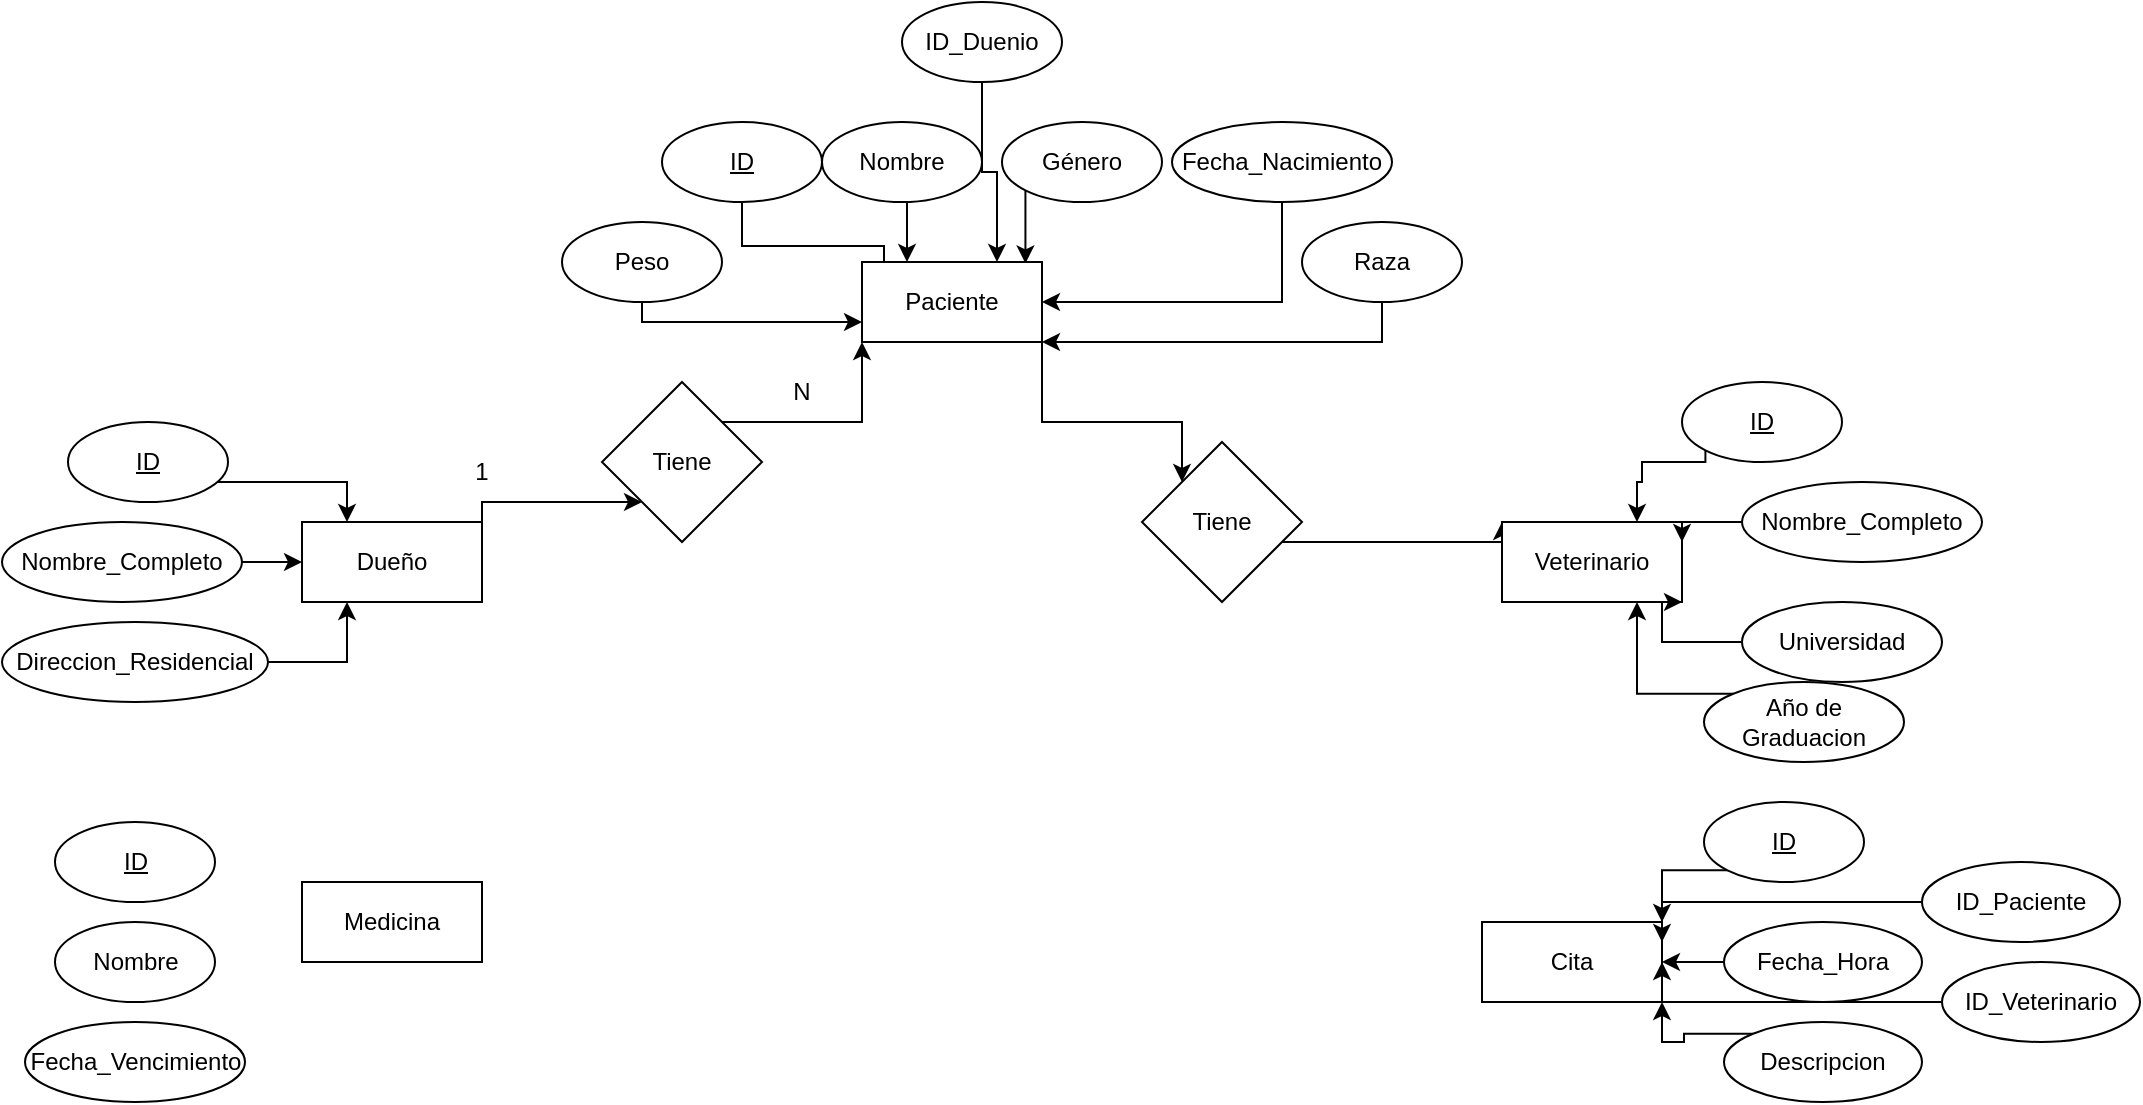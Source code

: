 <mxfile version="21.6.6" type="github">
  <diagram name="Página-1" id="gaglXOY1fkiQmku1G0-f">
    <mxGraphModel dx="1469" dy="638" grid="1" gridSize="10" guides="1" tooltips="1" connect="1" arrows="1" fold="1" page="1" pageScale="1" pageWidth="827" pageHeight="1169" math="0" shadow="0">
      <root>
        <mxCell id="0" />
        <mxCell id="1" parent="0" />
        <mxCell id="pG8nJ7djlk1emytkM-Li-5" style="edgeStyle=orthogonalEdgeStyle;rounded=0;orthogonalLoop=1;jettySize=auto;html=1;exitX=0.5;exitY=1;exitDx=0;exitDy=0;entryX=0.103;entryY=0.018;entryDx=0;entryDy=0;entryPerimeter=0;" edge="1" parent="1" source="pG8nJ7djlk1emytkM-Li-3" target="pG8nJ7djlk1emytkM-Li-18">
          <mxGeometry relative="1" as="geometry">
            <mxPoint x="780.0" y="325" as="targetPoint" />
            <Array as="points">
              <mxPoint x="710" y="302" />
              <mxPoint x="781" y="302" />
              <mxPoint x="781" y="325" />
              <mxPoint x="779" y="325" />
            </Array>
          </mxGeometry>
        </mxCell>
        <mxCell id="pG8nJ7djlk1emytkM-Li-3" value="&lt;u&gt;ID&lt;/u&gt;" style="ellipse;whiteSpace=wrap;html=1;" vertex="1" parent="1">
          <mxGeometry x="670" y="240" width="80" height="40" as="geometry" />
        </mxCell>
        <mxCell id="pG8nJ7djlk1emytkM-Li-8" style="edgeStyle=orthogonalEdgeStyle;rounded=0;orthogonalLoop=1;jettySize=auto;html=1;exitX=0.5;exitY=1;exitDx=0;exitDy=0;entryX=0.25;entryY=0;entryDx=0;entryDy=0;" edge="1" parent="1" source="pG8nJ7djlk1emytkM-Li-6" target="pG8nJ7djlk1emytkM-Li-18">
          <mxGeometry relative="1" as="geometry">
            <mxPoint x="793.096" y="307.369" as="targetPoint" />
          </mxGeometry>
        </mxCell>
        <mxCell id="pG8nJ7djlk1emytkM-Li-6" value="Nombre" style="ellipse;whiteSpace=wrap;html=1;" vertex="1" parent="1">
          <mxGeometry x="750" y="240" width="80" height="40" as="geometry" />
        </mxCell>
        <mxCell id="pG8nJ7djlk1emytkM-Li-16" style="edgeStyle=orthogonalEdgeStyle;rounded=0;orthogonalLoop=1;jettySize=auto;html=1;exitX=0.5;exitY=1;exitDx=0;exitDy=0;entryX=1;entryY=0.5;entryDx=0;entryDy=0;" edge="1" parent="1" source="pG8nJ7djlk1emytkM-Li-7" target="pG8nJ7djlk1emytkM-Li-18">
          <mxGeometry relative="1" as="geometry">
            <mxPoint x="870.0" y="325" as="targetPoint" />
          </mxGeometry>
        </mxCell>
        <mxCell id="pG8nJ7djlk1emytkM-Li-7" value="Fecha_Nacimiento" style="ellipse;whiteSpace=wrap;html=1;" vertex="1" parent="1">
          <mxGeometry x="925" y="240" width="110" height="40" as="geometry" />
        </mxCell>
        <mxCell id="pG8nJ7djlk1emytkM-Li-11" style="edgeStyle=orthogonalEdgeStyle;rounded=0;orthogonalLoop=1;jettySize=auto;html=1;exitX=0.5;exitY=1;exitDx=0;exitDy=0;entryX=0;entryY=0.75;entryDx=0;entryDy=0;" edge="1" parent="1" source="pG8nJ7djlk1emytkM-Li-10" target="pG8nJ7djlk1emytkM-Li-18">
          <mxGeometry relative="1" as="geometry">
            <mxPoint x="793.096" y="342.631" as="targetPoint" />
            <Array as="points">
              <mxPoint x="660" y="340" />
            </Array>
          </mxGeometry>
        </mxCell>
        <mxCell id="pG8nJ7djlk1emytkM-Li-10" value="Peso" style="ellipse;whiteSpace=wrap;html=1;" vertex="1" parent="1">
          <mxGeometry x="620" y="290" width="80" height="40" as="geometry" />
        </mxCell>
        <mxCell id="pG8nJ7djlk1emytkM-Li-12" value="Raza" style="ellipse;whiteSpace=wrap;html=1;" vertex="1" parent="1">
          <mxGeometry x="990" y="290" width="80" height="40" as="geometry" />
        </mxCell>
        <mxCell id="pG8nJ7djlk1emytkM-Li-15" style="edgeStyle=orthogonalEdgeStyle;rounded=0;orthogonalLoop=1;jettySize=auto;html=1;exitX=0;exitY=1;exitDx=0;exitDy=0;entryX=0.908;entryY=0.018;entryDx=0;entryDy=0;entryPerimeter=0;" edge="1" parent="1" source="pG8nJ7djlk1emytkM-Li-14" target="pG8nJ7djlk1emytkM-Li-18">
          <mxGeometry relative="1" as="geometry">
            <mxPoint x="856.904" y="307.369" as="targetPoint" />
          </mxGeometry>
        </mxCell>
        <mxCell id="pG8nJ7djlk1emytkM-Li-14" value="Género" style="ellipse;whiteSpace=wrap;html=1;" vertex="1" parent="1">
          <mxGeometry x="840" y="240" width="80" height="40" as="geometry" />
        </mxCell>
        <mxCell id="pG8nJ7djlk1emytkM-Li-19" value="" style="edgeStyle=orthogonalEdgeStyle;rounded=0;orthogonalLoop=1;jettySize=auto;html=1;exitX=0.5;exitY=1;exitDx=0;exitDy=0;entryX=1;entryY=1;entryDx=0;entryDy=0;entryPerimeter=0;" edge="1" parent="1" source="pG8nJ7djlk1emytkM-Li-12" target="pG8nJ7djlk1emytkM-Li-18">
          <mxGeometry relative="1" as="geometry">
            <mxPoint x="1030" y="330" as="sourcePoint" />
            <mxPoint x="856.904" y="342.631" as="targetPoint" />
            <Array as="points">
              <mxPoint x="1030" y="350" />
            </Array>
          </mxGeometry>
        </mxCell>
        <mxCell id="pG8nJ7djlk1emytkM-Li-46" style="edgeStyle=orthogonalEdgeStyle;rounded=0;orthogonalLoop=1;jettySize=auto;html=1;exitX=1;exitY=1;exitDx=0;exitDy=0;entryX=0;entryY=0;entryDx=0;entryDy=0;" edge="1" parent="1" source="pG8nJ7djlk1emytkM-Li-48" target="pG8nJ7djlk1emytkM-Li-29">
          <mxGeometry relative="1" as="geometry">
            <Array as="points">
              <mxPoint x="1090" y="450" />
            </Array>
          </mxGeometry>
        </mxCell>
        <mxCell id="pG8nJ7djlk1emytkM-Li-18" value="Paciente" style="rounded=0;whiteSpace=wrap;html=1;" vertex="1" parent="1">
          <mxGeometry x="770" y="310" width="90" height="40" as="geometry" />
        </mxCell>
        <mxCell id="pG8nJ7djlk1emytkM-Li-43" style="edgeStyle=orthogonalEdgeStyle;rounded=0;orthogonalLoop=1;jettySize=auto;html=1;exitX=1;exitY=0;exitDx=0;exitDy=0;entryX=0;entryY=1;entryDx=0;entryDy=0;" edge="1" parent="1" source="pG8nJ7djlk1emytkM-Li-44" target="pG8nJ7djlk1emytkM-Li-18">
          <mxGeometry relative="1" as="geometry" />
        </mxCell>
        <mxCell id="pG8nJ7djlk1emytkM-Li-20" value="Dueño" style="rounded=0;whiteSpace=wrap;html=1;" vertex="1" parent="1">
          <mxGeometry x="490" y="440" width="90" height="40" as="geometry" />
        </mxCell>
        <mxCell id="pG8nJ7djlk1emytkM-Li-26" style="edgeStyle=orthogonalEdgeStyle;rounded=0;orthogonalLoop=1;jettySize=auto;html=1;exitX=1;exitY=1;exitDx=0;exitDy=0;entryX=0.25;entryY=0;entryDx=0;entryDy=0;" edge="1" parent="1" source="pG8nJ7djlk1emytkM-Li-21" target="pG8nJ7djlk1emytkM-Li-20">
          <mxGeometry relative="1" as="geometry">
            <Array as="points">
              <mxPoint x="441" y="420" />
              <mxPoint x="513" y="420" />
            </Array>
          </mxGeometry>
        </mxCell>
        <mxCell id="pG8nJ7djlk1emytkM-Li-21" value="&lt;u&gt;ID&lt;/u&gt;" style="ellipse;whiteSpace=wrap;html=1;" vertex="1" parent="1">
          <mxGeometry x="373" y="390" width="80" height="40" as="geometry" />
        </mxCell>
        <mxCell id="pG8nJ7djlk1emytkM-Li-23" style="edgeStyle=orthogonalEdgeStyle;rounded=0;orthogonalLoop=1;jettySize=auto;html=1;exitX=0.5;exitY=1;exitDx=0;exitDy=0;entryX=0.75;entryY=0;entryDx=0;entryDy=0;" edge="1" parent="1" source="pG8nJ7djlk1emytkM-Li-22" target="pG8nJ7djlk1emytkM-Li-18">
          <mxGeometry relative="1" as="geometry">
            <Array as="points">
              <mxPoint x="830" y="265" />
              <mxPoint x="837" y="265" />
            </Array>
          </mxGeometry>
        </mxCell>
        <mxCell id="pG8nJ7djlk1emytkM-Li-22" value="ID_Duenio" style="ellipse;whiteSpace=wrap;html=1;" vertex="1" parent="1">
          <mxGeometry x="790" y="180" width="80" height="40" as="geometry" />
        </mxCell>
        <mxCell id="pG8nJ7djlk1emytkM-Li-27" style="edgeStyle=orthogonalEdgeStyle;rounded=0;orthogonalLoop=1;jettySize=auto;html=1;entryX=0;entryY=0.5;entryDx=0;entryDy=0;" edge="1" parent="1" source="pG8nJ7djlk1emytkM-Li-24" target="pG8nJ7djlk1emytkM-Li-20">
          <mxGeometry relative="1" as="geometry" />
        </mxCell>
        <mxCell id="pG8nJ7djlk1emytkM-Li-24" value="Nombre_Completo" style="ellipse;whiteSpace=wrap;html=1;" vertex="1" parent="1">
          <mxGeometry x="340" y="440" width="120" height="40" as="geometry" />
        </mxCell>
        <mxCell id="pG8nJ7djlk1emytkM-Li-28" style="edgeStyle=orthogonalEdgeStyle;rounded=0;orthogonalLoop=1;jettySize=auto;html=1;exitX=1;exitY=0.5;exitDx=0;exitDy=0;entryX=0.25;entryY=1;entryDx=0;entryDy=0;" edge="1" parent="1" source="pG8nJ7djlk1emytkM-Li-25" target="pG8nJ7djlk1emytkM-Li-20">
          <mxGeometry relative="1" as="geometry" />
        </mxCell>
        <mxCell id="pG8nJ7djlk1emytkM-Li-25" value="Direccion_Residencial" style="ellipse;whiteSpace=wrap;html=1;" vertex="1" parent="1">
          <mxGeometry x="340" y="490" width="133" height="40" as="geometry" />
        </mxCell>
        <mxCell id="pG8nJ7djlk1emytkM-Li-29" value="Veterinario" style="rounded=0;whiteSpace=wrap;html=1;" vertex="1" parent="1">
          <mxGeometry x="1090" y="440" width="90" height="40" as="geometry" />
        </mxCell>
        <mxCell id="pG8nJ7djlk1emytkM-Li-35" style="edgeStyle=orthogonalEdgeStyle;rounded=0;orthogonalLoop=1;jettySize=auto;html=1;exitX=0;exitY=0.5;exitDx=0;exitDy=0;entryX=1;entryY=0.25;entryDx=0;entryDy=0;" edge="1" parent="1" source="pG8nJ7djlk1emytkM-Li-30" target="pG8nJ7djlk1emytkM-Li-29">
          <mxGeometry relative="1" as="geometry" />
        </mxCell>
        <mxCell id="pG8nJ7djlk1emytkM-Li-30" value="Nombre_Completo" style="ellipse;whiteSpace=wrap;html=1;" vertex="1" parent="1">
          <mxGeometry x="1210" y="420" width="120" height="40" as="geometry" />
        </mxCell>
        <mxCell id="pG8nJ7djlk1emytkM-Li-36" style="edgeStyle=orthogonalEdgeStyle;rounded=0;orthogonalLoop=1;jettySize=auto;html=1;exitX=0;exitY=0.5;exitDx=0;exitDy=0;entryX=1;entryY=1;entryDx=0;entryDy=0;" edge="1" parent="1" source="pG8nJ7djlk1emytkM-Li-31" target="pG8nJ7djlk1emytkM-Li-29">
          <mxGeometry relative="1" as="geometry">
            <Array as="points">
              <mxPoint x="1170" y="500" />
              <mxPoint x="1170" y="480" />
            </Array>
          </mxGeometry>
        </mxCell>
        <mxCell id="pG8nJ7djlk1emytkM-Li-31" value="Universidad" style="ellipse;whiteSpace=wrap;html=1;" vertex="1" parent="1">
          <mxGeometry x="1210" y="480" width="100" height="40" as="geometry" />
        </mxCell>
        <mxCell id="pG8nJ7djlk1emytkM-Li-34" style="edgeStyle=orthogonalEdgeStyle;rounded=0;orthogonalLoop=1;jettySize=auto;html=1;exitX=0;exitY=1;exitDx=0;exitDy=0;entryX=0.75;entryY=0;entryDx=0;entryDy=0;" edge="1" parent="1" source="pG8nJ7djlk1emytkM-Li-32" target="pG8nJ7djlk1emytkM-Li-29">
          <mxGeometry relative="1" as="geometry">
            <Array as="points">
              <mxPoint x="1192" y="410" />
              <mxPoint x="1160" y="410" />
              <mxPoint x="1160" y="420" />
              <mxPoint x="1157" y="420" />
            </Array>
          </mxGeometry>
        </mxCell>
        <mxCell id="pG8nJ7djlk1emytkM-Li-32" value="&lt;u&gt;ID&lt;/u&gt;" style="ellipse;whiteSpace=wrap;html=1;" vertex="1" parent="1">
          <mxGeometry x="1180" y="370" width="80" height="40" as="geometry" />
        </mxCell>
        <mxCell id="pG8nJ7djlk1emytkM-Li-37" style="edgeStyle=orthogonalEdgeStyle;rounded=0;orthogonalLoop=1;jettySize=auto;html=1;exitX=0;exitY=0;exitDx=0;exitDy=0;entryX=0.75;entryY=1;entryDx=0;entryDy=0;" edge="1" parent="1" source="pG8nJ7djlk1emytkM-Li-33" target="pG8nJ7djlk1emytkM-Li-29">
          <mxGeometry relative="1" as="geometry">
            <Array as="points">
              <mxPoint x="1158" y="526" />
            </Array>
          </mxGeometry>
        </mxCell>
        <mxCell id="pG8nJ7djlk1emytkM-Li-33" value="Año de Graduacion" style="ellipse;whiteSpace=wrap;html=1;" vertex="1" parent="1">
          <mxGeometry x="1191" y="520" width="100" height="40" as="geometry" />
        </mxCell>
        <mxCell id="pG8nJ7djlk1emytkM-Li-38" value="Cita" style="rounded=0;whiteSpace=wrap;html=1;" vertex="1" parent="1">
          <mxGeometry x="1080" y="640" width="90" height="40" as="geometry" />
        </mxCell>
        <mxCell id="pG8nJ7djlk1emytkM-Li-39" value="Medicina" style="rounded=0;whiteSpace=wrap;html=1;" vertex="1" parent="1">
          <mxGeometry x="490" y="620" width="90" height="40" as="geometry" />
        </mxCell>
        <mxCell id="pG8nJ7djlk1emytkM-Li-40" value="&lt;u&gt;ID&lt;/u&gt;" style="ellipse;whiteSpace=wrap;html=1;" vertex="1" parent="1">
          <mxGeometry x="366.5" y="590" width="80" height="40" as="geometry" />
        </mxCell>
        <mxCell id="pG8nJ7djlk1emytkM-Li-41" value="Nombre" style="ellipse;whiteSpace=wrap;html=1;" vertex="1" parent="1">
          <mxGeometry x="366.5" y="640" width="80" height="40" as="geometry" />
        </mxCell>
        <mxCell id="pG8nJ7djlk1emytkM-Li-42" value="Fecha_Vencimiento" style="ellipse;whiteSpace=wrap;html=1;" vertex="1" parent="1">
          <mxGeometry x="351.5" y="690" width="110" height="40" as="geometry" />
        </mxCell>
        <mxCell id="pG8nJ7djlk1emytkM-Li-45" value="" style="edgeStyle=orthogonalEdgeStyle;rounded=0;orthogonalLoop=1;jettySize=auto;html=1;exitX=1;exitY=0;exitDx=0;exitDy=0;entryX=0;entryY=1;entryDx=0;entryDy=0;" edge="1" parent="1" source="pG8nJ7djlk1emytkM-Li-20" target="pG8nJ7djlk1emytkM-Li-44">
          <mxGeometry relative="1" as="geometry">
            <mxPoint x="580" y="440" as="sourcePoint" />
            <mxPoint x="770" y="350" as="targetPoint" />
            <Array as="points">
              <mxPoint x="580" y="430" />
            </Array>
          </mxGeometry>
        </mxCell>
        <mxCell id="pG8nJ7djlk1emytkM-Li-44" value="Tiene" style="rhombus;whiteSpace=wrap;html=1;" vertex="1" parent="1">
          <mxGeometry x="640" y="370" width="80" height="80" as="geometry" />
        </mxCell>
        <mxCell id="pG8nJ7djlk1emytkM-Li-47" value="" style="edgeStyle=orthogonalEdgeStyle;rounded=0;orthogonalLoop=1;jettySize=auto;html=1;exitX=1;exitY=1;exitDx=0;exitDy=0;entryX=0;entryY=0;entryDx=0;entryDy=0;" edge="1" parent="1" source="pG8nJ7djlk1emytkM-Li-18" target="pG8nJ7djlk1emytkM-Li-48">
          <mxGeometry relative="1" as="geometry">
            <mxPoint x="860" y="350" as="sourcePoint" />
            <mxPoint x="1090" y="440" as="targetPoint" />
            <Array as="points">
              <mxPoint x="860" y="390" />
              <mxPoint x="930" y="390" />
            </Array>
          </mxGeometry>
        </mxCell>
        <mxCell id="pG8nJ7djlk1emytkM-Li-48" value="Tiene" style="rhombus;whiteSpace=wrap;html=1;" vertex="1" parent="1">
          <mxGeometry x="910" y="400" width="80" height="80" as="geometry" />
        </mxCell>
        <mxCell id="pG8nJ7djlk1emytkM-Li-49" value="1" style="text;html=1;strokeColor=none;fillColor=none;align=center;verticalAlign=middle;whiteSpace=wrap;rounded=0;" vertex="1" parent="1">
          <mxGeometry x="550" y="400" width="60" height="30" as="geometry" />
        </mxCell>
        <mxCell id="pG8nJ7djlk1emytkM-Li-50" value="N" style="text;html=1;strokeColor=none;fillColor=none;align=center;verticalAlign=middle;whiteSpace=wrap;rounded=0;" vertex="1" parent="1">
          <mxGeometry x="710" y="360" width="60" height="30" as="geometry" />
        </mxCell>
        <mxCell id="pG8nJ7djlk1emytkM-Li-57" style="edgeStyle=orthogonalEdgeStyle;rounded=0;orthogonalLoop=1;jettySize=auto;html=1;exitX=0;exitY=1;exitDx=0;exitDy=0;entryX=1;entryY=0;entryDx=0;entryDy=0;" edge="1" parent="1" source="pG8nJ7djlk1emytkM-Li-51" target="pG8nJ7djlk1emytkM-Li-38">
          <mxGeometry relative="1" as="geometry" />
        </mxCell>
        <mxCell id="pG8nJ7djlk1emytkM-Li-51" value="&lt;u&gt;ID&lt;/u&gt;" style="ellipse;whiteSpace=wrap;html=1;" vertex="1" parent="1">
          <mxGeometry x="1191" y="580" width="80" height="40" as="geometry" />
        </mxCell>
        <mxCell id="pG8nJ7djlk1emytkM-Li-58" style="edgeStyle=orthogonalEdgeStyle;rounded=0;orthogonalLoop=1;jettySize=auto;html=1;exitX=0;exitY=0.5;exitDx=0;exitDy=0;entryX=1;entryY=0.5;entryDx=0;entryDy=0;" edge="1" parent="1" source="pG8nJ7djlk1emytkM-Li-52" target="pG8nJ7djlk1emytkM-Li-38">
          <mxGeometry relative="1" as="geometry" />
        </mxCell>
        <mxCell id="pG8nJ7djlk1emytkM-Li-52" value="Fecha_Hora" style="ellipse;whiteSpace=wrap;html=1;" vertex="1" parent="1">
          <mxGeometry x="1201" y="640" width="99" height="40" as="geometry" />
        </mxCell>
        <mxCell id="pG8nJ7djlk1emytkM-Li-59" style="edgeStyle=orthogonalEdgeStyle;rounded=0;orthogonalLoop=1;jettySize=auto;html=1;exitX=0;exitY=0;exitDx=0;exitDy=0;entryX=1;entryY=1;entryDx=0;entryDy=0;" edge="1" parent="1" source="pG8nJ7djlk1emytkM-Li-53" target="pG8nJ7djlk1emytkM-Li-38">
          <mxGeometry relative="1" as="geometry" />
        </mxCell>
        <mxCell id="pG8nJ7djlk1emytkM-Li-53" value="Descripcion" style="ellipse;whiteSpace=wrap;html=1;" vertex="1" parent="1">
          <mxGeometry x="1201" y="690" width="99" height="40" as="geometry" />
        </mxCell>
        <mxCell id="pG8nJ7djlk1emytkM-Li-61" style="edgeStyle=orthogonalEdgeStyle;rounded=0;orthogonalLoop=1;jettySize=auto;html=1;exitX=0;exitY=0.5;exitDx=0;exitDy=0;entryX=1;entryY=0.25;entryDx=0;entryDy=0;" edge="1" parent="1" source="pG8nJ7djlk1emytkM-Li-54" target="pG8nJ7djlk1emytkM-Li-38">
          <mxGeometry relative="1" as="geometry">
            <Array as="points">
              <mxPoint x="1170" y="630" />
            </Array>
          </mxGeometry>
        </mxCell>
        <mxCell id="pG8nJ7djlk1emytkM-Li-54" value="ID_Paciente" style="ellipse;whiteSpace=wrap;html=1;" vertex="1" parent="1">
          <mxGeometry x="1300" y="610" width="99" height="40" as="geometry" />
        </mxCell>
        <mxCell id="pG8nJ7djlk1emytkM-Li-60" style="edgeStyle=orthogonalEdgeStyle;rounded=0;orthogonalLoop=1;jettySize=auto;html=1;exitX=0;exitY=0.5;exitDx=0;exitDy=0;entryX=1;entryY=0.5;entryDx=0;entryDy=0;" edge="1" parent="1" source="pG8nJ7djlk1emytkM-Li-56" target="pG8nJ7djlk1emytkM-Li-38">
          <mxGeometry relative="1" as="geometry">
            <Array as="points">
              <mxPoint x="1170" y="680" />
            </Array>
          </mxGeometry>
        </mxCell>
        <mxCell id="pG8nJ7djlk1emytkM-Li-56" value="ID_Veterinario" style="ellipse;whiteSpace=wrap;html=1;" vertex="1" parent="1">
          <mxGeometry x="1310" y="660" width="99" height="40" as="geometry" />
        </mxCell>
      </root>
    </mxGraphModel>
  </diagram>
</mxfile>
